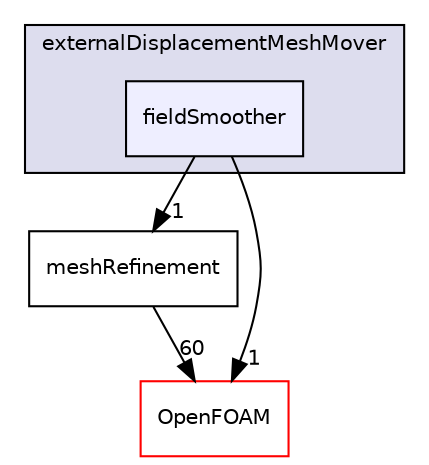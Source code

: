 digraph "src/mesh/snappyHexMesh/externalDisplacementMeshMover/fieldSmoother" {
  bgcolor=transparent;
  compound=true
  node [ fontsize="10", fontname="Helvetica"];
  edge [ labelfontsize="10", labelfontname="Helvetica"];
  subgraph clusterdir_f4c152d6f66387c0ffa38473b68db86b {
    graph [ bgcolor="#ddddee", pencolor="black", label="externalDisplacementMeshMover" fontname="Helvetica", fontsize="10", URL="dir_f4c152d6f66387c0ffa38473b68db86b.html"]
  dir_f93e88e09c7517c66b0ecc6dbc87a6f4 [shape=box, label="fieldSmoother", style="filled", fillcolor="#eeeeff", pencolor="black", URL="dir_f93e88e09c7517c66b0ecc6dbc87a6f4.html"];
  }
  dir_8ccce68d8eb6c31356e7a13ae3680829 [shape=box label="meshRefinement" URL="dir_8ccce68d8eb6c31356e7a13ae3680829.html"];
  dir_c5473ff19b20e6ec4dfe5c310b3778a8 [shape=box label="OpenFOAM" color="red" URL="dir_c5473ff19b20e6ec4dfe5c310b3778a8.html"];
  dir_8ccce68d8eb6c31356e7a13ae3680829->dir_c5473ff19b20e6ec4dfe5c310b3778a8 [headlabel="60", labeldistance=1.5 headhref="dir_001939_002151.html"];
  dir_f93e88e09c7517c66b0ecc6dbc87a6f4->dir_8ccce68d8eb6c31356e7a13ae3680829 [headlabel="1", labeldistance=1.5 headhref="dir_001937_001939.html"];
  dir_f93e88e09c7517c66b0ecc6dbc87a6f4->dir_c5473ff19b20e6ec4dfe5c310b3778a8 [headlabel="1", labeldistance=1.5 headhref="dir_001937_002151.html"];
}
